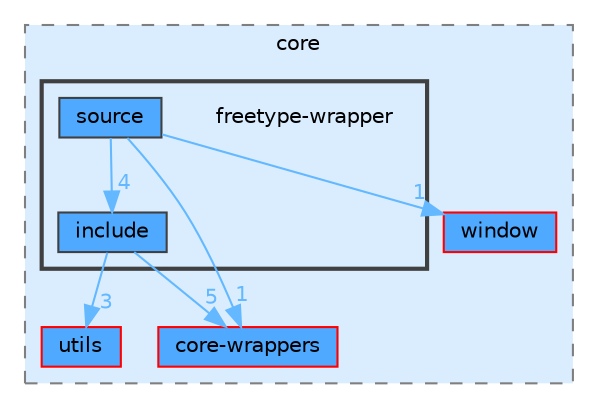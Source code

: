 digraph "lib/core/freetype-wrapper"
{
 // LATEX_PDF_SIZE
  bgcolor="transparent";
  edge [fontname=Helvetica,fontsize=10,labelfontname=Helvetica,labelfontsize=10];
  node [fontname=Helvetica,fontsize=10,shape=box,height=0.2,width=0.4];
  compound=true
  subgraph clusterdir_a2d5e495f4b604d04f57d90095a59dd6 {
    graph [ bgcolor="#daedff", pencolor="grey50", label="core", fontname=Helvetica,fontsize=10 style="filled,dashed", URL="dir_a2d5e495f4b604d04f57d90095a59dd6.html",tooltip=""]
  dir_7424ed62543de5b0130e05639ffdcfce [label="utils", fillcolor="#4ea9ff", color="red", style="filled", URL="dir_7424ed62543de5b0130e05639ffdcfce.html",tooltip=""];
  dir_3ba74b92108d0f2a02e3c2f0f685a4ec [label="core-wrappers", fillcolor="#4ea9ff", color="red", style="filled", URL="dir_3ba74b92108d0f2a02e3c2f0f685a4ec.html",tooltip=""];
  dir_2eb4d6a0926ce6cd9d2287e910bc6883 [label="window", fillcolor="#4ea9ff", color="red", style="filled", URL="dir_2eb4d6a0926ce6cd9d2287e910bc6883.html",tooltip=""];
  subgraph clusterdir_135b809e8d250589e5289cad46453686 {
    graph [ bgcolor="#daedff", pencolor="grey25", label="", fontname=Helvetica,fontsize=10 style="filled,bold", URL="dir_135b809e8d250589e5289cad46453686.html",tooltip=""]
    dir_135b809e8d250589e5289cad46453686 [shape=plaintext, label="freetype-wrapper"];
  dir_bc2139ecac0bbbafb0895e940bc0f2ff [label="include", fillcolor="#4ea9ff", color="grey25", style="filled", URL="dir_bc2139ecac0bbbafb0895e940bc0f2ff.html",tooltip=""];
  dir_4253f9f940b99831a53352bfa0d7887f [label="source", fillcolor="#4ea9ff", color="grey25", style="filled", URL="dir_4253f9f940b99831a53352bfa0d7887f.html",tooltip=""];
  }
  }
  dir_bc2139ecac0bbbafb0895e940bc0f2ff->dir_3ba74b92108d0f2a02e3c2f0f685a4ec [headlabel="5", labeldistance=1.5 headhref="dir_000006_000001.html" color="steelblue1" fontcolor="steelblue1"];
  dir_bc2139ecac0bbbafb0895e940bc0f2ff->dir_7424ed62543de5b0130e05639ffdcfce [headlabel="3", labeldistance=1.5 headhref="dir_000006_000025.html" color="steelblue1" fontcolor="steelblue1"];
  dir_4253f9f940b99831a53352bfa0d7887f->dir_2eb4d6a0926ce6cd9d2287e910bc6883 [headlabel="1", labeldistance=1.5 headhref="dir_000018_000026.html" color="steelblue1" fontcolor="steelblue1"];
  dir_4253f9f940b99831a53352bfa0d7887f->dir_3ba74b92108d0f2a02e3c2f0f685a4ec [headlabel="1", labeldistance=1.5 headhref="dir_000018_000001.html" color="steelblue1" fontcolor="steelblue1"];
  dir_4253f9f940b99831a53352bfa0d7887f->dir_bc2139ecac0bbbafb0895e940bc0f2ff [headlabel="4", labeldistance=1.5 headhref="dir_000018_000006.html" color="steelblue1" fontcolor="steelblue1"];
}
